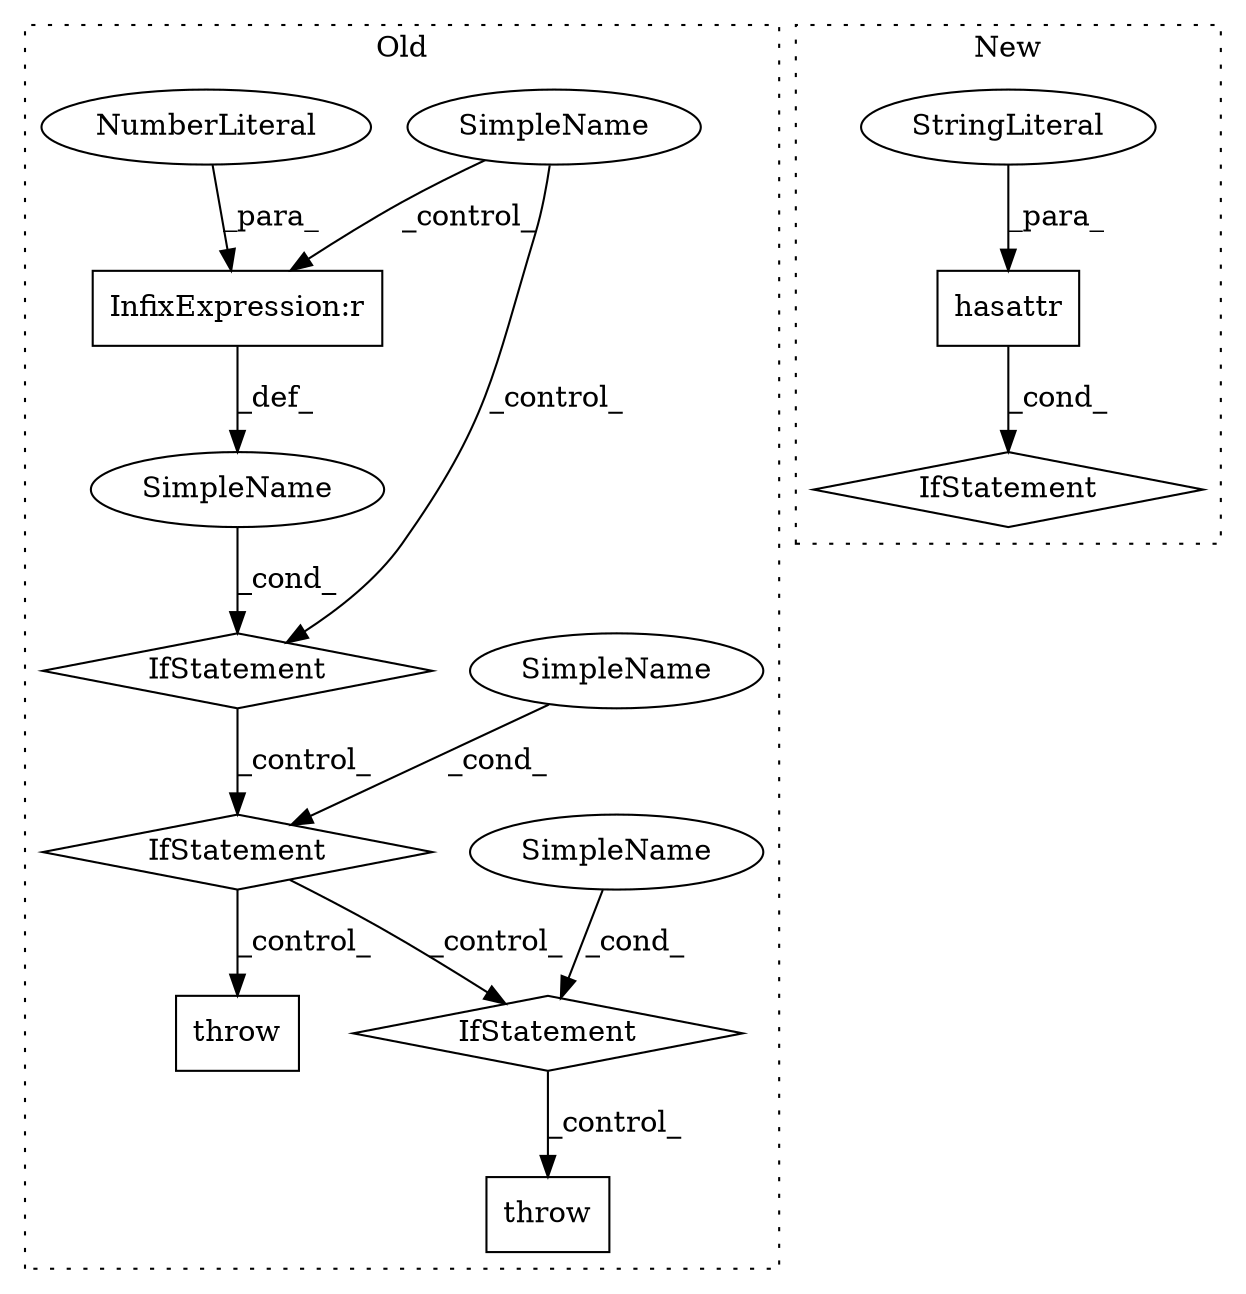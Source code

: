 digraph G {
subgraph cluster0 {
1 [label="throw" a="53" s="46416" l="6" shape="box"];
5 [label="IfStatement" a="25" s="46262,46292" l="4,2" shape="diamond"];
6 [label="SimpleName" a="42" s="" l="" shape="ellipse"];
7 [label="IfStatement" a="25" s="46148,46178" l="4,2" shape="diamond"];
8 [label="SimpleName" a="42" s="" l="" shape="ellipse"];
9 [label="IfStatement" a="25" s="46490,46554" l="8,2" shape="diamond"];
10 [label="SimpleName" a="42" s="" l="" shape="ellipse"];
11 [label="throw" a="53" s="46564" l="6" shape="box"];
12 [label="SimpleName" a="42" s="" l="" shape="ellipse"];
13 [label="InfixExpression:r" a="27" s="46173" l="4" shape="box"];
14 [label="NumberLiteral" a="34" s="46177" l="1" shape="ellipse"];
label = "Old";
style="dotted";
}
subgraph cluster1 {
2 [label="hasattr" a="32" s="33799,33825" l="8,1" shape="box"];
3 [label="IfStatement" a="25" s="33795,33826" l="4,2" shape="diamond"];
4 [label="StringLiteral" a="45" s="33816" l="9" shape="ellipse"];
label = "New";
style="dotted";
}
2 -> 3 [label="_cond_"];
4 -> 2 [label="_para_"];
5 -> 9 [label="_control_"];
5 -> 1 [label="_control_"];
6 -> 5 [label="_cond_"];
7 -> 5 [label="_control_"];
8 -> 7 [label="_cond_"];
9 -> 11 [label="_control_"];
10 -> 9 [label="_cond_"];
12 -> 13 [label="_control_"];
12 -> 7 [label="_control_"];
13 -> 8 [label="_def_"];
14 -> 13 [label="_para_"];
}
